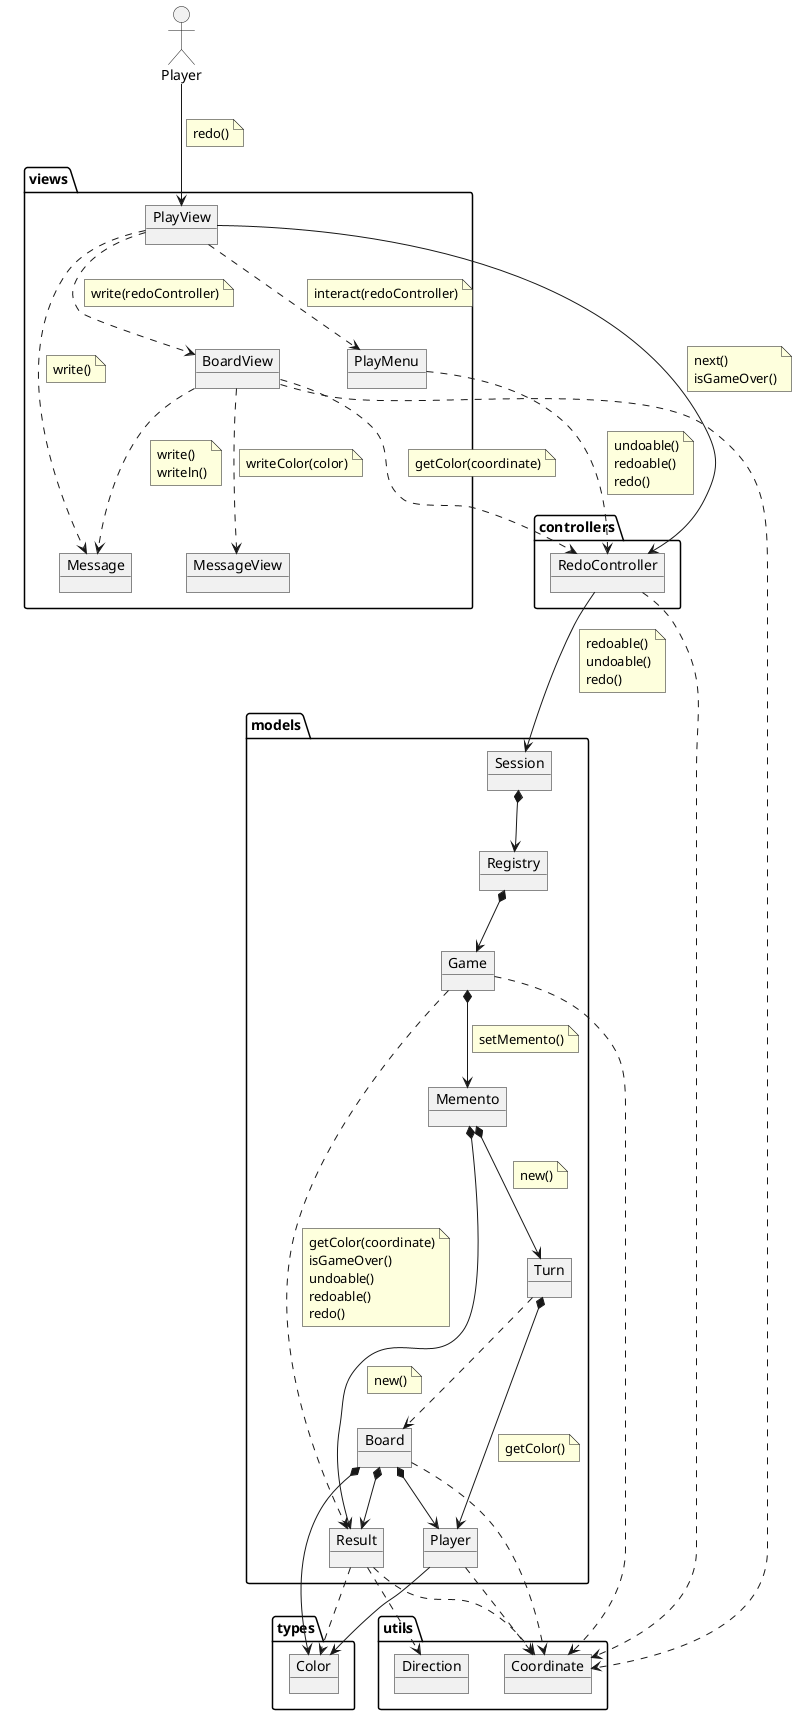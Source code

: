 @startuml redo
allow_mixing
actor :Player: as Playerr
package controllers{
object  RedoController{
}
}

package models  {
object Board{
}
object Game{
}
object Turn{
}
object Player{
}
object Session{
}
Object Memento{
}
object Result{
}
object Registry{
}
}

package types  {
object Color{
}
}

package utils  {
object Coordinate{
}
object Direction{
}
}

package views {
object BoardView{
}
object PlayView{
}
object PlayMenu{
}
object Message{
}
object MessageView{
}
}

Playerr --> PlayView
note on link
    redo()
end note
PlayView ..> Message
note on link
    write()
end note
PlayView ..> BoardView
note on link
    write(redoController)
end note

BoardView ..> MessageView
note on link
    writeColor(color)
end note
PlayMenu ..> RedoController
note on link
    undoable()
    redoable()
    redo()
end note
BoardView ..> Message
note on link
    write()
    writeln()
end note
BoardView ..> Coordinate
PlayView --> RedoController
note on link
    next()
    isGameOver()
end note
PlayView ..> PlayMenu
note on link
    interact(redoController)
end note
BoardView ..> RedoController
note on link
    getColor(coordinate)
end note
RedoController --> Session
note on link
    redoable()
    undoable()
    redo()
end note
RedoController ..> Coordinate
Session  *-down-> Registry
Registry  *-down-> Game
Game  *-down-> Memento
note on link
    setMemento()
end note
Memento *-down-> Turn
note on link
    new()
end note
Memento *-down-> Result
note on link
    new()
end note
Game ..> Result
note on link
    getColor(coordinate)
    isGameOver()
    undoable()
    redoable()
    redo()
end note
Board *-down-> Result
Board ..> Coordinate
Result ..> Direction
Result ..> Coordinate
Board *-down-> Player
Board *-down-> Color
Turn ..> Board
Turn *-down-> Player
note on link
    getColor()
end note
Result ..> Color

Player ..> Coordinate
Player --> Color
Game ..> Coordinate
@enduml